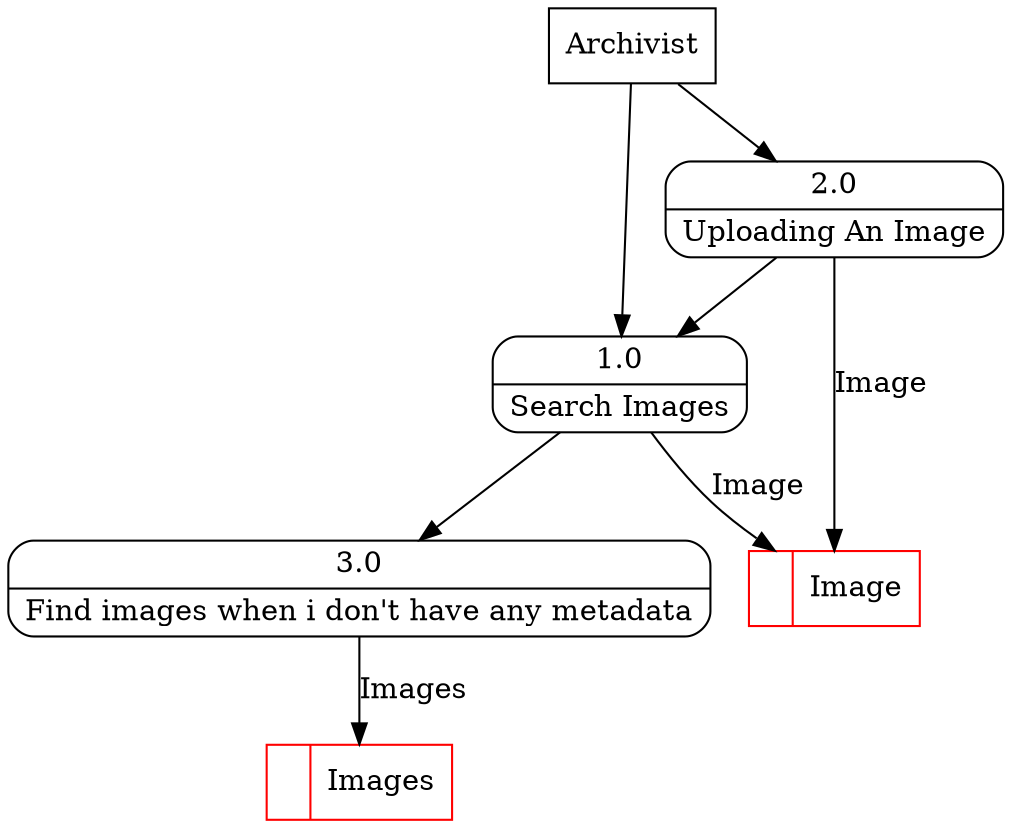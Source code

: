 digraph dfd2{ 
node[shape=record]
200 [label="<f0>  |<f1> Image " color=red];
201 [label="Archivist" shape=box];
202 [label="{<f0> 1.0|<f1> Search Images }" shape=Mrecord];
203 [label="{<f0> 2.0|<f1> Uploading An Image }" shape=Mrecord];
3 [label="{<f0> 3.0|<f1> Find images when i don't have any metadata }" shape=Mrecord];
202 -> 3
1001 [label="<f0>  |<f1> Images " color=red];
3 -> 1001 [label="Images"]
201 -> 202
201 -> 203
202 -> 200 [label="Image"]
203 -> 202
203 -> 200 [label="Image"]
}